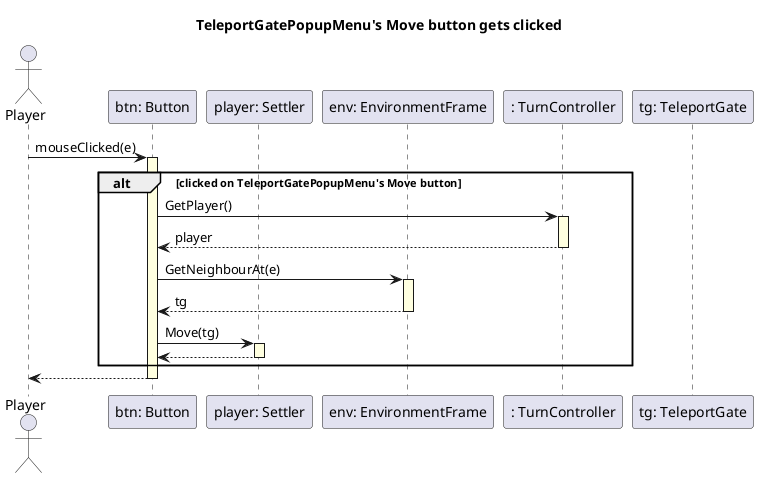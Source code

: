 @startuml seq

skinparam SequenceLifeLineBackgroundColor LightYellow

title "TeleportGatePopupMenu's Move button gets clicked"

Actor Player as player
participant "btn: Button" as btn
participant "player: Settler" as settler
participant "env: EnvironmentFrame" as env

player -> btn ++: mouseClicked(e)

    alt clicked on TeleportGatePopupMenu's Move button

        participant ": TurnController" as turn
        participant "tg: TeleportGate" 

        btn -> turn ++: GetPlayer()
        return player

        btn -> env ++: GetNeighbourAt(e)
        return tg

        btn -> settler ++: Move(tg)
        return
        
    end

return

@enduml